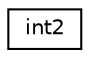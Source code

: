 digraph "Graphical Class Hierarchy"
{
  edge [fontname="Helvetica",fontsize="10",labelfontname="Helvetica",labelfontsize="10"];
  node [fontname="Helvetica",fontsize="10",shape=record];
  rankdir="LR";
  Node1 [label="int2",height=0.2,width=0.4,color="black", fillcolor="white", style="filled",URL="$structint2.html"];
}
